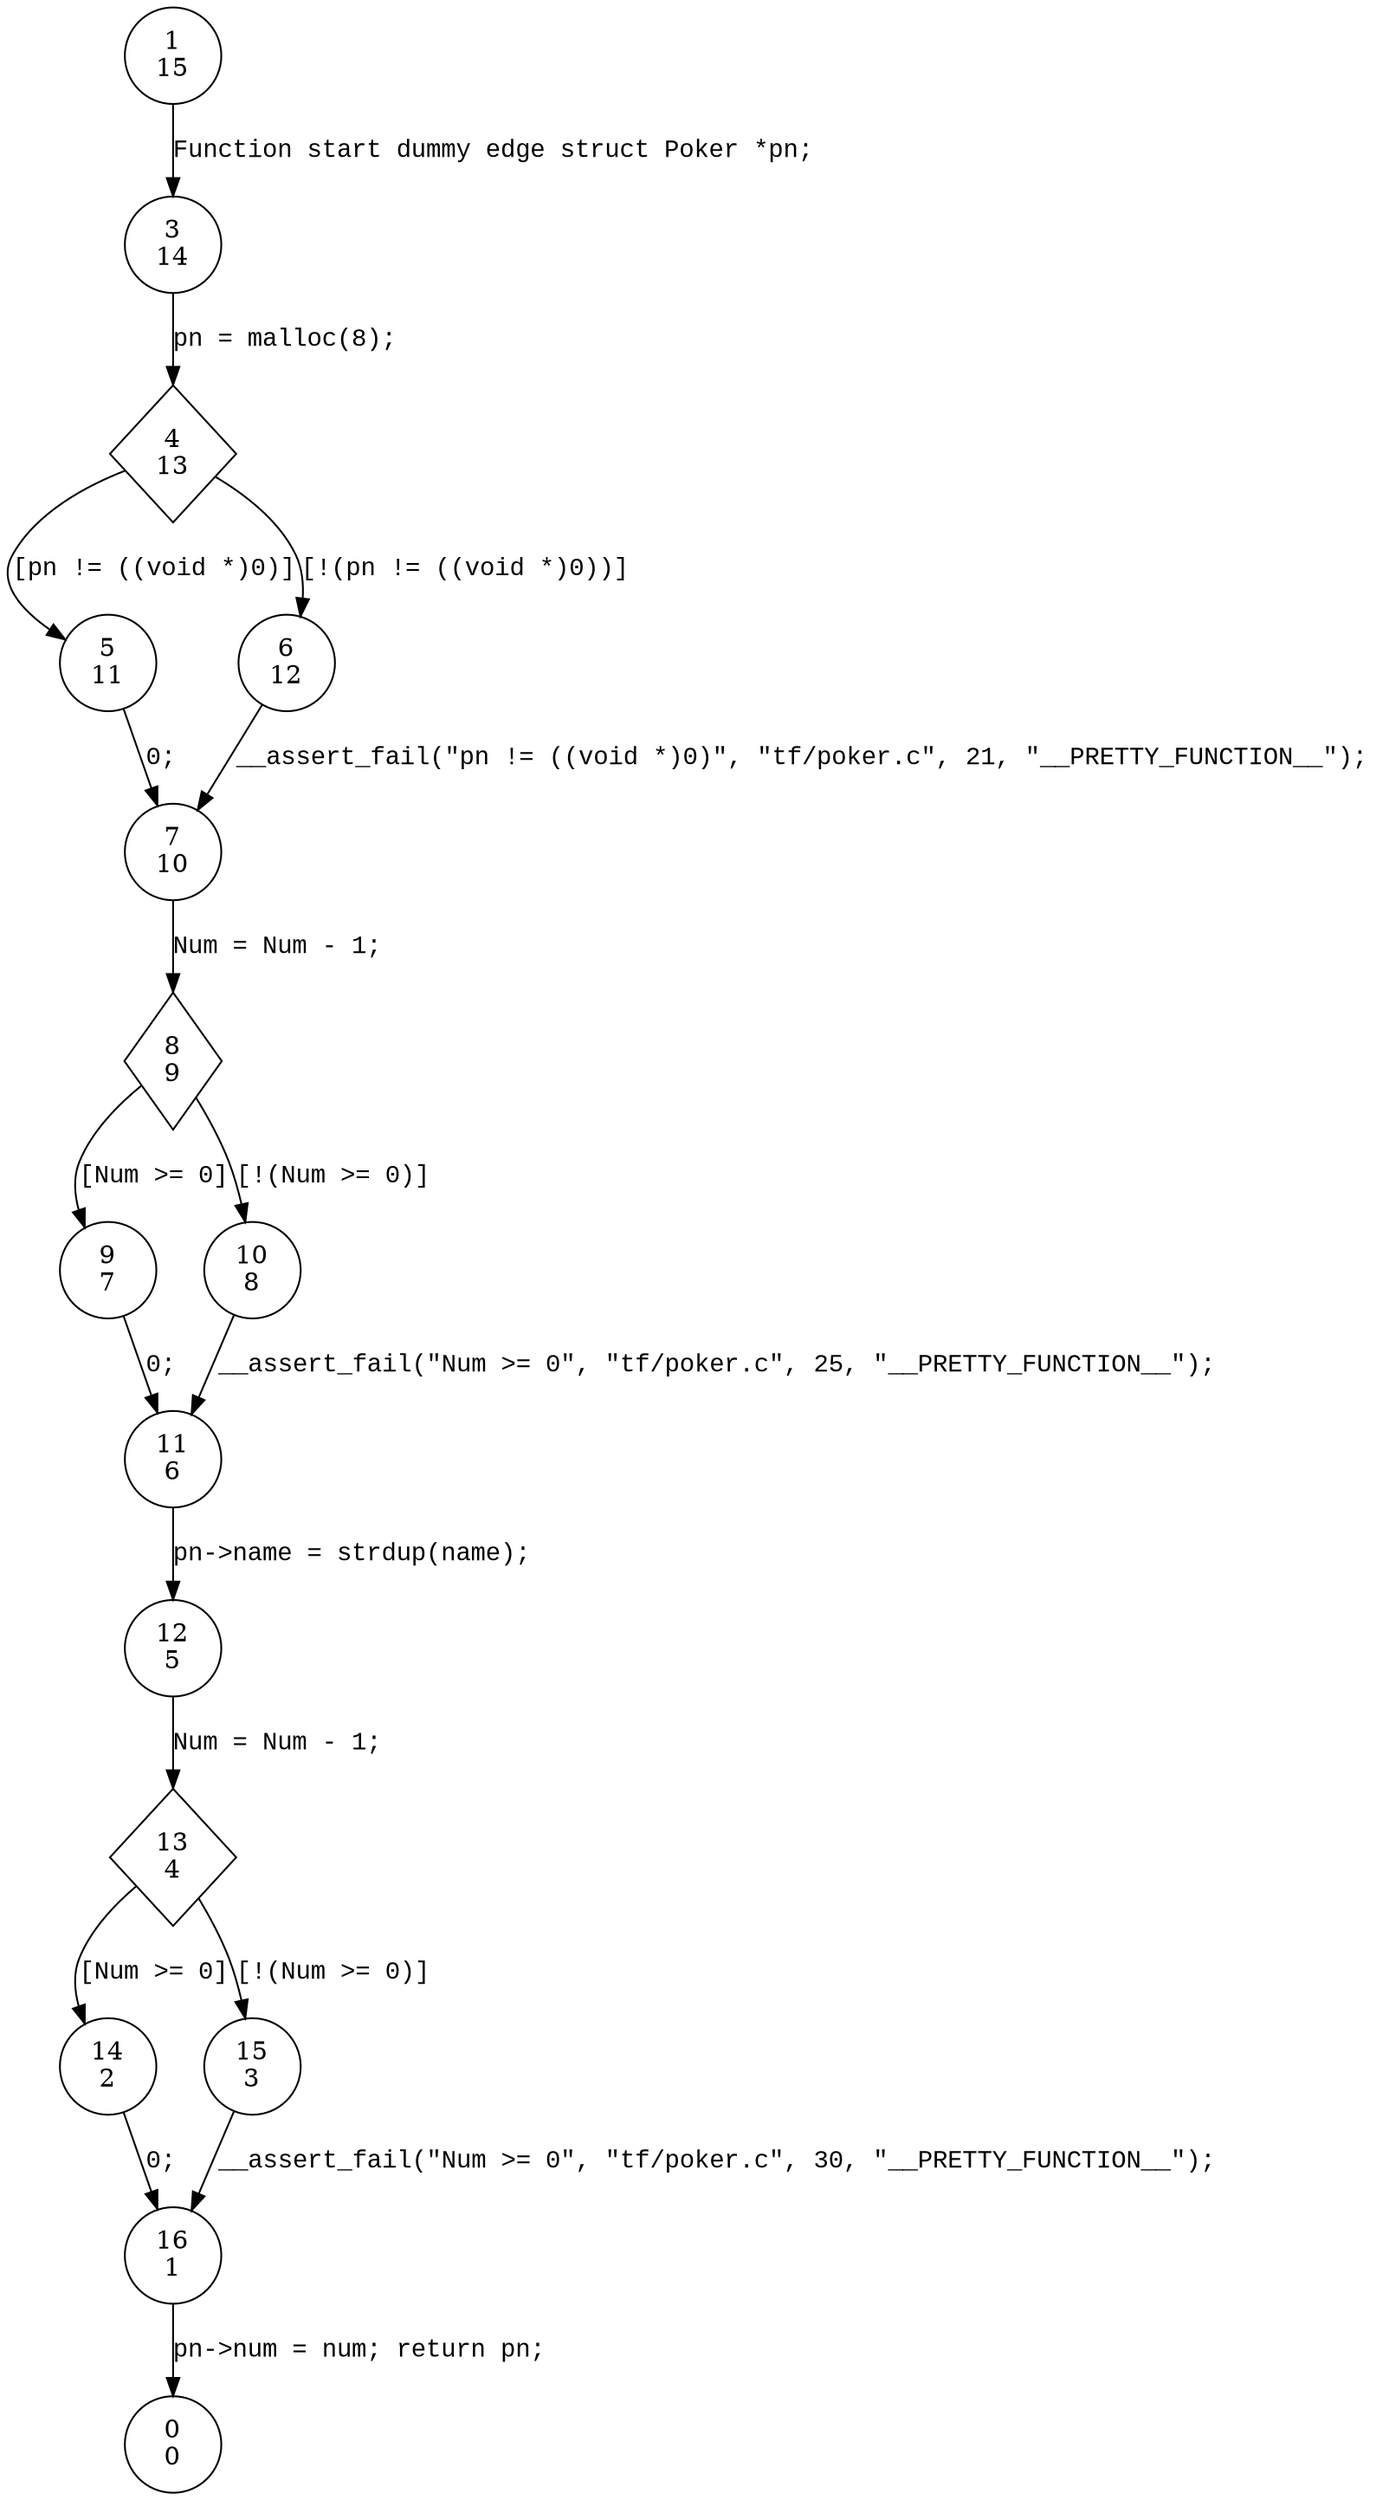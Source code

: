 digraph Poker_create {
1 [shape="circle" label="1\n15"]
3 [shape="circle" label="3\n14"]
4 [shape="diamond" label="4\n13"]
5 [shape="circle" label="5\n11"]
6 [shape="circle" label="6\n12"]
7 [shape="circle" label="7\n10"]
8 [shape="diamond" label="8\n9"]
9 [shape="circle" label="9\n7"]
10 [shape="circle" label="10\n8"]
11 [shape="circle" label="11\n6"]
12 [shape="circle" label="12\n5"]
13 [shape="diamond" label="13\n4"]
14 [shape="circle" label="14\n2"]
15 [shape="circle" label="15\n3"]
16 [shape="circle" label="16\n1"]
0 [shape="circle" label="0\n0"]
1 -> 3 [label="Function start dummy edge struct Poker *pn;" fontname="Courier New"]
4 -> 5 [label="[pn != ((void *)0)]" fontname="Courier New"]
4 -> 6 [label="[!(pn != ((void *)0))]" fontname="Courier New"]
7 -> 8 [label="Num = Num - 1;" fontname="Courier New"]
8 -> 9 [label="[Num >= 0]" fontname="Courier New"]
8 -> 10 [label="[!(Num >= 0)]" fontname="Courier New"]
11 -> 12 [label="pn->name = strdup(name);" fontname="Courier New"]
13 -> 14 [label="[Num >= 0]" fontname="Courier New"]
13 -> 15 [label="[!(Num >= 0)]" fontname="Courier New"]
16 -> 0 [label="pn->num = num; return pn;" fontname="Courier New"]
9 -> 11 [label="0;" fontname="Courier New"]
3 -> 4 [label="pn = malloc(8);" fontname="Courier New"]
6 -> 7 [label="__assert_fail(\"pn != ((void *)0)\", \"tf/poker.c\", 21, \"__PRETTY_FUNCTION__\");" fontname="Courier New"]
10 -> 11 [label="__assert_fail(\"Num >= 0\", \"tf/poker.c\", 25, \"__PRETTY_FUNCTION__\");" fontname="Courier New"]
12 -> 13 [label="Num = Num - 1;" fontname="Courier New"]
15 -> 16 [label="__assert_fail(\"Num >= 0\", \"tf/poker.c\", 30, \"__PRETTY_FUNCTION__\");" fontname="Courier New"]
14 -> 16 [label="0;" fontname="Courier New"]
5 -> 7 [label="0;" fontname="Courier New"]
}